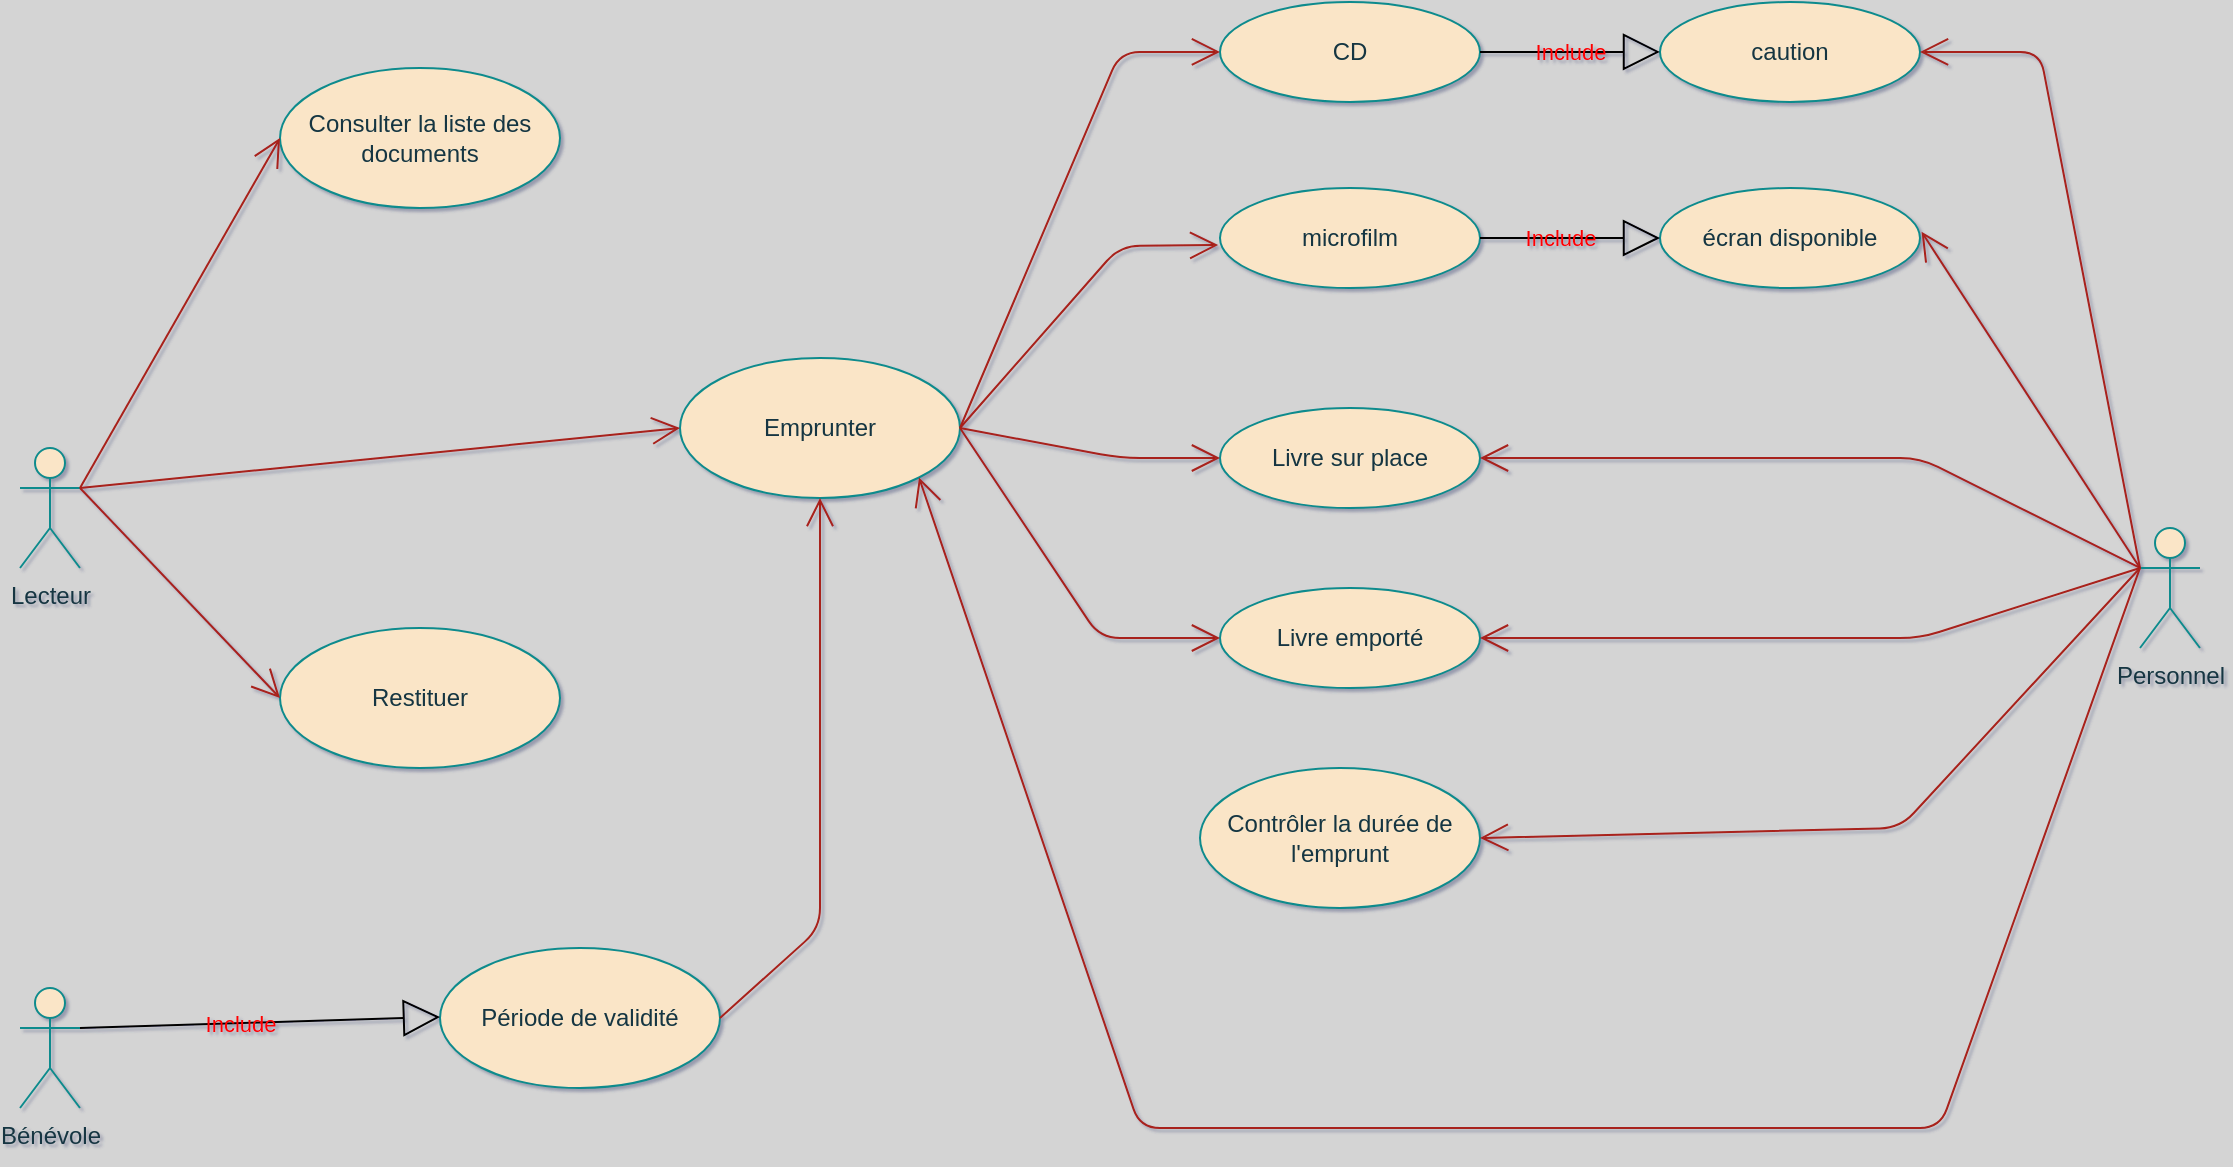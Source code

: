 <mxfile version="21.2.1" type="device" pages="7">
  <diagram name="Page-1 Cas d&#39;utilisation" id="nA95JgjUixVS5YG4Opld">
    <mxGraphModel dx="1364" dy="843" grid="1" gridSize="10" guides="1" tooltips="1" connect="1" arrows="1" fold="1" page="1" pageScale="1" pageWidth="1169" pageHeight="827" background="#D4D4D4" math="0" shadow="1">
      <root>
        <mxCell id="0" />
        <mxCell id="1" parent="0" />
        <mxCell id="pkp4lTsiRalDUdy31WEI-1" value="Lecteur&lt;br&gt;" style="shape=umlActor;verticalLabelPosition=bottom;verticalAlign=top;html=1;labelBackgroundColor=none;fillColor=#FAE5C7;strokeColor=#0F8B8D;fontColor=#143642;rounded=1;" parent="1" vertex="1">
          <mxGeometry x="40" y="300" width="30" height="60" as="geometry" />
        </mxCell>
        <mxCell id="pkp4lTsiRalDUdy31WEI-2" value="Personnel" style="shape=umlActor;verticalLabelPosition=bottom;verticalAlign=top;html=1;labelBackgroundColor=none;fillColor=#FAE5C7;strokeColor=#0F8B8D;fontColor=#143642;rounded=1;" parent="1" vertex="1">
          <mxGeometry x="1100" y="340" width="30" height="60" as="geometry" />
        </mxCell>
        <mxCell id="pkp4lTsiRalDUdy31WEI-3" value="Bénévole&lt;br&gt;" style="shape=umlActor;verticalLabelPosition=bottom;verticalAlign=top;html=1;labelBackgroundColor=none;fillColor=#FAE5C7;strokeColor=#0F8B8D;fontColor=#143642;rounded=1;" parent="1" vertex="1">
          <mxGeometry x="40" y="570" width="30" height="60" as="geometry" />
        </mxCell>
        <mxCell id="nuDju4vLAwnpACeYpjrr-1" value="Consulter la liste des documents" style="ellipse;whiteSpace=wrap;html=1;labelBackgroundColor=none;fillColor=#FAE5C7;strokeColor=#0F8B8D;fontColor=#143642;rounded=1;" parent="1" vertex="1">
          <mxGeometry x="170" y="110" width="140" height="70" as="geometry" />
        </mxCell>
        <mxCell id="nuDju4vLAwnpACeYpjrr-5" value="" style="endArrow=open;endFill=1;endSize=12;html=1;rounded=1;exitX=1;exitY=0.333;exitDx=0;exitDy=0;exitPerimeter=0;entryX=0;entryY=0.5;entryDx=0;entryDy=0;labelBackgroundColor=none;strokeColor=#A8201A;fontColor=default;" parent="1" source="pkp4lTsiRalDUdy31WEI-1" target="nuDju4vLAwnpACeYpjrr-1" edge="1">
          <mxGeometry width="160" relative="1" as="geometry">
            <mxPoint x="290" y="450" as="sourcePoint" />
            <mxPoint x="450" y="450" as="targetPoint" />
          </mxGeometry>
        </mxCell>
        <mxCell id="nuDju4vLAwnpACeYpjrr-6" value="Emprunter" style="ellipse;whiteSpace=wrap;html=1;labelBackgroundColor=none;fillColor=#FAE5C7;strokeColor=#0F8B8D;fontColor=#143642;rounded=1;" parent="1" vertex="1">
          <mxGeometry x="370" y="255" width="140" height="70" as="geometry" />
        </mxCell>
        <mxCell id="nEjTNjA_C8vIk057rq6N-1" value="" style="endArrow=open;endFill=1;endSize=12;html=1;rounded=1;labelBackgroundColor=none;strokeColor=#A8201A;fontColor=default;entryX=0;entryY=0.5;entryDx=0;entryDy=0;" parent="1" target="nuDju4vLAwnpACeYpjrr-6" edge="1">
          <mxGeometry width="160" relative="1" as="geometry">
            <mxPoint x="70" y="320" as="sourcePoint" />
            <mxPoint x="173.991" y="301.649" as="targetPoint" />
          </mxGeometry>
        </mxCell>
        <mxCell id="nEjTNjA_C8vIk057rq6N-2" value="Restituer" style="ellipse;whiteSpace=wrap;html=1;labelBackgroundColor=none;fillColor=#FAE5C7;strokeColor=#0F8B8D;fontColor=#143642;rounded=1;" parent="1" vertex="1">
          <mxGeometry x="170" y="390" width="140" height="70" as="geometry" />
        </mxCell>
        <mxCell id="nEjTNjA_C8vIk057rq6N-3" value="" style="endArrow=open;endFill=1;endSize=12;html=1;rounded=1;entryX=0;entryY=0.5;entryDx=0;entryDy=0;labelBackgroundColor=none;strokeColor=#A8201A;fontColor=default;" parent="1" target="nEjTNjA_C8vIk057rq6N-2" edge="1">
          <mxGeometry width="160" relative="1" as="geometry">
            <mxPoint x="70" y="320" as="sourcePoint" />
            <mxPoint x="250" y="105" as="targetPoint" />
          </mxGeometry>
        </mxCell>
        <mxCell id="nEjTNjA_C8vIk057rq6N-7" value="Livre sur place" style="ellipse;whiteSpace=wrap;html=1;labelBackgroundColor=none;fillColor=#FAE5C7;strokeColor=#0F8B8D;fontColor=#143642;rounded=1;" parent="1" vertex="1">
          <mxGeometry x="640" y="280" width="130" height="50" as="geometry" />
        </mxCell>
        <mxCell id="nEjTNjA_C8vIk057rq6N-8" value="Livre emporté" style="ellipse;whiteSpace=wrap;html=1;labelBackgroundColor=none;fillColor=#FAE5C7;strokeColor=#0F8B8D;fontColor=#143642;rounded=1;" parent="1" vertex="1">
          <mxGeometry x="640" y="370" width="130" height="50" as="geometry" />
        </mxCell>
        <mxCell id="nEjTNjA_C8vIk057rq6N-9" value="CD" style="ellipse;whiteSpace=wrap;html=1;labelBackgroundColor=none;fillColor=#FAE5C7;strokeColor=#0F8B8D;fontColor=#143642;rounded=1;" parent="1" vertex="1">
          <mxGeometry x="640" y="76.97" width="130" height="50" as="geometry" />
        </mxCell>
        <mxCell id="nEjTNjA_C8vIk057rq6N-12" value="microfilm" style="ellipse;whiteSpace=wrap;html=1;labelBackgroundColor=none;fillColor=#FAE5C7;strokeColor=#0F8B8D;fontColor=#143642;rounded=1;" parent="1" vertex="1">
          <mxGeometry x="640" y="170" width="130" height="50" as="geometry" />
        </mxCell>
        <mxCell id="nEjTNjA_C8vIk057rq6N-13" value="" style="endArrow=open;endFill=1;endSize=12;html=1;rounded=1;entryX=-0.007;entryY=0.57;entryDx=0;entryDy=0;labelBackgroundColor=none;strokeColor=#A8201A;fontColor=default;exitX=1;exitY=0.5;exitDx=0;exitDy=0;entryPerimeter=0;" parent="1" source="nuDju4vLAwnpACeYpjrr-6" target="nEjTNjA_C8vIk057rq6N-12" edge="1">
          <mxGeometry width="160" relative="1" as="geometry">
            <mxPoint x="80" y="330" as="sourcePoint" />
            <mxPoint x="250" y="285" as="targetPoint" />
            <Array as="points">
              <mxPoint x="590" y="199" />
            </Array>
          </mxGeometry>
        </mxCell>
        <mxCell id="nEjTNjA_C8vIk057rq6N-14" value="" style="endArrow=open;endFill=1;endSize=12;html=1;rounded=1;entryX=0;entryY=0.5;entryDx=0;entryDy=0;labelBackgroundColor=none;strokeColor=#A8201A;fontColor=default;exitX=1;exitY=0.5;exitDx=0;exitDy=0;" parent="1" source="nuDju4vLAwnpACeYpjrr-6" target="nEjTNjA_C8vIk057rq6N-9" edge="1">
          <mxGeometry width="160" relative="1" as="geometry">
            <mxPoint x="90" y="340" as="sourcePoint" />
            <mxPoint x="260" y="295" as="targetPoint" />
            <Array as="points">
              <mxPoint x="590" y="102" />
            </Array>
          </mxGeometry>
        </mxCell>
        <mxCell id="nEjTNjA_C8vIk057rq6N-15" value="" style="endArrow=open;endFill=1;endSize=12;html=1;rounded=1;entryX=0;entryY=0.5;entryDx=0;entryDy=0;labelBackgroundColor=none;strokeColor=#A8201A;fontColor=default;exitX=1;exitY=0.5;exitDx=0;exitDy=0;" parent="1" source="nuDju4vLAwnpACeYpjrr-6" target="nEjTNjA_C8vIk057rq6N-8" edge="1">
          <mxGeometry width="160" relative="1" as="geometry">
            <mxPoint x="100" y="350" as="sourcePoint" />
            <mxPoint x="270" y="305" as="targetPoint" />
            <Array as="points">
              <mxPoint x="580" y="395" />
            </Array>
          </mxGeometry>
        </mxCell>
        <mxCell id="nEjTNjA_C8vIk057rq6N-16" value="" style="endArrow=open;endFill=1;endSize=12;html=1;rounded=1;entryX=0;entryY=0.5;entryDx=0;entryDy=0;labelBackgroundColor=none;strokeColor=#A8201A;fontColor=default;exitX=1;exitY=0.5;exitDx=0;exitDy=0;" parent="1" source="nuDju4vLAwnpACeYpjrr-6" target="nEjTNjA_C8vIk057rq6N-7" edge="1">
          <mxGeometry width="160" relative="1" as="geometry">
            <mxPoint x="110" y="360" as="sourcePoint" />
            <mxPoint x="280" y="315" as="targetPoint" />
            <Array as="points">
              <mxPoint x="590" y="305" />
            </Array>
          </mxGeometry>
        </mxCell>
        <mxCell id="nEjTNjA_C8vIk057rq6N-17" value="caution" style="ellipse;whiteSpace=wrap;html=1;labelBackgroundColor=none;fillColor=#FAE5C7;strokeColor=#0F8B8D;fontColor=#143642;rounded=1;" parent="1" vertex="1">
          <mxGeometry x="860" y="76.97" width="130" height="50" as="geometry" />
        </mxCell>
        <mxCell id="w3CYI285APB1ZZFs00Sx-2" value="écran disponible" style="ellipse;whiteSpace=wrap;html=1;labelBackgroundColor=none;fillColor=#FAE5C7;strokeColor=#0F8B8D;fontColor=#143642;rounded=1;" parent="1" vertex="1">
          <mxGeometry x="860" y="170" width="130" height="50" as="geometry" />
        </mxCell>
        <mxCell id="w3CYI285APB1ZZFs00Sx-4" value="Include" style="endArrow=block;endSize=16;endFill=0;html=1;rounded=0;entryX=0;entryY=0.5;entryDx=0;entryDy=0;exitX=1;exitY=0.5;exitDx=0;exitDy=0;labelBackgroundColor=none;fontColor=#FF0000;" parent="1" source="nEjTNjA_C8vIk057rq6N-12" target="w3CYI285APB1ZZFs00Sx-2" edge="1">
          <mxGeometry x="-0.111" width="160" relative="1" as="geometry">
            <mxPoint x="770" y="171.97" as="sourcePoint" />
            <mxPoint x="860" y="171.97" as="targetPoint" />
            <Array as="points" />
            <mxPoint as="offset" />
          </mxGeometry>
        </mxCell>
        <mxCell id="w3CYI285APB1ZZFs00Sx-7" value="Include" style="endArrow=block;endSize=16;endFill=0;html=1;rounded=0;exitX=1;exitY=0.5;exitDx=0;exitDy=0;entryX=0;entryY=0.5;entryDx=0;entryDy=0;labelBorderColor=none;labelBackgroundColor=none;fontColor=#FF0000;" parent="1" source="nEjTNjA_C8vIk057rq6N-9" target="nEjTNjA_C8vIk057rq6N-17" edge="1">
          <mxGeometry width="160" relative="1" as="geometry">
            <mxPoint x="770" y="101.63" as="sourcePoint" />
            <mxPoint x="860" y="101.97" as="targetPoint" />
            <mxPoint as="offset" />
          </mxGeometry>
        </mxCell>
        <mxCell id="w3CYI285APB1ZZFs00Sx-8" value="" style="endArrow=open;endFill=1;endSize=12;html=1;rounded=1;labelBackgroundColor=none;strokeColor=#A8201A;fontColor=default;exitX=0;exitY=0.333;exitDx=0;exitDy=0;exitPerimeter=0;entryX=1;entryY=0.5;entryDx=0;entryDy=0;" parent="1" source="pkp4lTsiRalDUdy31WEI-2" target="nEjTNjA_C8vIk057rq6N-17" edge="1">
          <mxGeometry width="160" relative="1" as="geometry">
            <mxPoint x="970" y="292.5" as="sourcePoint" />
            <mxPoint x="900" y="200" as="targetPoint" />
            <Array as="points">
              <mxPoint x="1050" y="102" />
            </Array>
          </mxGeometry>
        </mxCell>
        <mxCell id="w3CYI285APB1ZZFs00Sx-9" value="" style="endArrow=open;endFill=1;endSize=12;html=1;rounded=1;labelBackgroundColor=none;strokeColor=#A8201A;fontColor=default;entryX=1.006;entryY=0.438;entryDx=0;entryDy=0;entryPerimeter=0;exitX=0;exitY=0.333;exitDx=0;exitDy=0;exitPerimeter=0;" parent="1" source="pkp4lTsiRalDUdy31WEI-2" target="w3CYI285APB1ZZFs00Sx-2" edge="1">
          <mxGeometry width="160" relative="1" as="geometry">
            <mxPoint x="1090" y="290" as="sourcePoint" />
            <mxPoint x="920" y="315" as="targetPoint" />
          </mxGeometry>
        </mxCell>
        <mxCell id="w3CYI285APB1ZZFs00Sx-13" value="" style="endArrow=open;endFill=1;endSize=12;html=1;rounded=1;labelBackgroundColor=none;strokeColor=#A8201A;fontColor=default;entryX=1;entryY=0.5;entryDx=0;entryDy=0;exitX=0;exitY=0.333;exitDx=0;exitDy=0;exitPerimeter=0;" parent="1" source="pkp4lTsiRalDUdy31WEI-2" target="nEjTNjA_C8vIk057rq6N-7" edge="1">
          <mxGeometry width="160" relative="1" as="geometry">
            <mxPoint x="1069" y="334" as="sourcePoint" />
            <mxPoint x="980" y="246" as="targetPoint" />
            <Array as="points">
              <mxPoint x="990" y="305" />
            </Array>
          </mxGeometry>
        </mxCell>
        <mxCell id="w3CYI285APB1ZZFs00Sx-14" value="" style="endArrow=open;endFill=1;endSize=12;html=1;rounded=1;labelBackgroundColor=none;strokeColor=#A8201A;fontColor=default;entryX=1;entryY=0.5;entryDx=0;entryDy=0;exitX=0;exitY=0.333;exitDx=0;exitDy=0;exitPerimeter=0;" parent="1" source="pkp4lTsiRalDUdy31WEI-2" target="nEjTNjA_C8vIk057rq6N-8" edge="1">
          <mxGeometry width="160" relative="1" as="geometry">
            <mxPoint x="1100" y="300" as="sourcePoint" />
            <mxPoint x="1011" y="212" as="targetPoint" />
            <Array as="points">
              <mxPoint x="990" y="395" />
            </Array>
          </mxGeometry>
        </mxCell>
        <mxCell id="w3CYI285APB1ZZFs00Sx-19" value="Période de validité" style="ellipse;whiteSpace=wrap;html=1;labelBackgroundColor=none;fillColor=#FAE5C7;strokeColor=#0F8B8D;fontColor=#143642;rounded=1;" parent="1" vertex="1">
          <mxGeometry x="250" y="550" width="140" height="70" as="geometry" />
        </mxCell>
        <mxCell id="w3CYI285APB1ZZFs00Sx-21" value="Contrôler la durée de l&#39;emprunt" style="ellipse;whiteSpace=wrap;html=1;labelBackgroundColor=none;fillColor=#FAE5C7;strokeColor=#0F8B8D;fontColor=#143642;rounded=1;" parent="1" vertex="1">
          <mxGeometry x="630" y="460" width="140" height="70" as="geometry" />
        </mxCell>
        <mxCell id="w3CYI285APB1ZZFs00Sx-22" value="" style="endArrow=open;endFill=1;endSize=12;html=1;rounded=1;labelBackgroundColor=none;strokeColor=#A8201A;fontColor=default;entryX=1;entryY=0.5;entryDx=0;entryDy=0;exitX=0;exitY=0.333;exitDx=0;exitDy=0;exitPerimeter=0;" parent="1" source="pkp4lTsiRalDUdy31WEI-2" target="w3CYI285APB1ZZFs00Sx-21" edge="1">
          <mxGeometry width="160" relative="1" as="geometry">
            <mxPoint x="1100" y="350" as="sourcePoint" />
            <mxPoint x="780" y="405" as="targetPoint" />
            <Array as="points">
              <mxPoint x="980" y="490" />
            </Array>
          </mxGeometry>
        </mxCell>
        <mxCell id="w3CYI285APB1ZZFs00Sx-24" value="" style="endArrow=open;endFill=1;endSize=12;html=1;rounded=1;labelBackgroundColor=none;strokeColor=#A8201A;fontColor=default;entryX=0.5;entryY=1;entryDx=0;entryDy=0;exitX=1;exitY=0.5;exitDx=0;exitDy=0;" parent="1" source="w3CYI285APB1ZZFs00Sx-19" target="nuDju4vLAwnpACeYpjrr-6" edge="1">
          <mxGeometry width="160" relative="1" as="geometry">
            <mxPoint x="930" y="575" as="sourcePoint" />
            <mxPoint x="610" y="630" as="targetPoint" />
            <Array as="points">
              <mxPoint x="440" y="540" />
            </Array>
          </mxGeometry>
        </mxCell>
        <mxCell id="w3CYI285APB1ZZFs00Sx-26" value="Include" style="endArrow=block;endSize=16;endFill=0;html=1;rounded=0;entryX=0;entryY=0.5;entryDx=0;entryDy=0;exitX=1;exitY=0.333;exitDx=0;exitDy=0;labelBackgroundColor=none;fontColor=#FF0000;exitPerimeter=0;" parent="1" source="pkp4lTsiRalDUdy31WEI-3" edge="1">
          <mxGeometry x="-0.111" width="160" relative="1" as="geometry">
            <mxPoint x="160" y="584.47" as="sourcePoint" />
            <mxPoint x="250" y="584.47" as="targetPoint" />
            <Array as="points" />
            <mxPoint as="offset" />
          </mxGeometry>
        </mxCell>
        <mxCell id="w3CYI285APB1ZZFs00Sx-28" value="" style="endArrow=open;endFill=1;endSize=12;html=1;rounded=1;labelBackgroundColor=none;strokeColor=#A8201A;fontColor=default;entryX=1;entryY=1;entryDx=0;entryDy=0;exitX=0;exitY=0.333;exitDx=0;exitDy=0;exitPerimeter=0;" parent="1" source="pkp4lTsiRalDUdy31WEI-2" target="nuDju4vLAwnpACeYpjrr-6" edge="1">
          <mxGeometry width="160" relative="1" as="geometry">
            <mxPoint x="1090" y="340" as="sourcePoint" />
            <mxPoint x="780" y="505" as="targetPoint" />
            <Array as="points">
              <mxPoint x="1000" y="640" />
              <mxPoint x="600" y="640" />
            </Array>
          </mxGeometry>
        </mxCell>
      </root>
    </mxGraphModel>
  </diagram>
  <diagram id="5XC2489K2yk7yLifoyK_" name="Page-2 Diagramme de séquence">
    <mxGraphModel dx="1364" dy="843" grid="1" gridSize="10" guides="1" tooltips="1" connect="1" arrows="1" fold="1" page="1" pageScale="1" pageWidth="827" pageHeight="1169" math="0" shadow="0">
      <root>
        <mxCell id="0" />
        <mxCell id="1" parent="0" />
        <mxCell id="NUU4QSH0I9_iRSuJhiXr-1" value=":Emprunteur" style="shape=umlLifeline;perimeter=lifelinePerimeter;whiteSpace=wrap;html=1;container=1;dropTarget=0;collapsible=0;recursiveResize=0;outlineConnect=0;portConstraint=eastwest;newEdgeStyle={&quot;edgeStyle&quot;:&quot;elbowEdgeStyle&quot;,&quot;elbow&quot;:&quot;vertical&quot;,&quot;curved&quot;:0,&quot;rounded&quot;:0};participant=umlActor;fontStyle=1;rounded=1;labelBackgroundColor=none;fillColor=#FAE5C7;strokeColor=#0F8B8D;fontColor=#143642;size=40;" parent="1" vertex="1">
          <mxGeometry x="40" y="30" width="20" height="1080" as="geometry" />
        </mxCell>
        <mxCell id="NUU4QSH0I9_iRSuJhiXr-2" value="&lt;b&gt;:Personnel&lt;/b&gt;" style="shape=umlLifeline;perimeter=lifelinePerimeter;whiteSpace=wrap;html=1;container=1;dropTarget=0;collapsible=0;recursiveResize=0;outlineConnect=0;portConstraint=eastwest;newEdgeStyle={&quot;edgeStyle&quot;:&quot;elbowEdgeStyle&quot;,&quot;elbow&quot;:&quot;vertical&quot;,&quot;curved&quot;:0,&quot;rounded&quot;:0};participant=umlActor;size=40;align=center;rounded=1;labelBackgroundColor=none;fillColor=#FAE5C7;strokeColor=#0F8B8D;fontColor=#143642;" parent="1" vertex="1">
          <mxGeometry x="670" width="22.5" height="1100" as="geometry" />
        </mxCell>
        <mxCell id="BATqrJNo7Px1Jy9EBqoW-1" value="" style="html=1;points=[];perimeter=orthogonalPerimeter;outlineConnect=0;targetShapes=umlLifeline;portConstraint=eastwest;newEdgeStyle={&quot;edgeStyle&quot;:&quot;elbowEdgeStyle&quot;,&quot;elbow&quot;:&quot;vertical&quot;,&quot;curved&quot;:0,&quot;rounded&quot;:0};strokeColor=#0F8B8D;fontColor=#143642;fillColor=#FAE5C7;" parent="NUU4QSH0I9_iRSuJhiXr-2" vertex="1">
          <mxGeometry x="12.5" y="230" width="10" height="40" as="geometry" />
        </mxCell>
        <mxCell id="BATqrJNo7Px1Jy9EBqoW-2" value="contrôle&lt;br&gt;du&lt;br&gt;badge" style="html=1;align=left;spacingLeft=2;endArrow=block;rounded=0;edgeStyle=orthogonalEdgeStyle;curved=0;rounded=0;strokeColor=#A8201A;fontColor=#143642;fillColor=#FAE5C7;" parent="NUU4QSH0I9_iRSuJhiXr-2" target="BATqrJNo7Px1Jy9EBqoW-1" edge="1">
          <mxGeometry x="0.034" y="2" relative="1" as="geometry">
            <mxPoint x="20" y="240" as="sourcePoint" />
            <Array as="points">
              <mxPoint x="48" y="240" />
              <mxPoint x="48" y="260" />
            </Array>
            <mxPoint x="30" y="260" as="targetPoint" />
            <mxPoint as="offset" />
          </mxGeometry>
        </mxCell>
        <mxCell id="a3C-ZBy9AoYsUhcglleB-1" value="Demande d&#39;emprunt" style="html=1;verticalAlign=bottom;endArrow=block;edgeStyle=elbowEdgeStyle;elbow=vertical;curved=0;rounded=1;labelBackgroundColor=none;strokeColor=#A8201A;fontColor=default;" parent="1" source="NUU4QSH0I9_iRSuJhiXr-1" target="NUU4QSH0I9_iRSuJhiXr-2" edge="1">
          <mxGeometry x="-0.626" width="80" relative="1" as="geometry">
            <mxPoint x="400" y="120" as="sourcePoint" />
            <mxPoint x="480" y="120" as="targetPoint" />
            <Array as="points">
              <mxPoint x="340" y="180" />
              <mxPoint x="320" y="350" />
              <mxPoint x="460" y="120" />
            </Array>
            <mxPoint as="offset" />
          </mxGeometry>
        </mxCell>
        <mxCell id="6SOgG3ajkJOv665IIXTC-1" value=":Système" style="shape=umlLifeline;perimeter=lifelinePerimeter;whiteSpace=wrap;html=1;container=1;dropTarget=0;collapsible=0;recursiveResize=0;outlineConnect=0;portConstraint=eastwest;newEdgeStyle={&quot;edgeStyle&quot;:&quot;elbowEdgeStyle&quot;,&quot;elbow&quot;:&quot;vertical&quot;,&quot;curved&quot;:0,&quot;rounded&quot;:0};fontStyle=1;rounded=1;labelBackgroundColor=none;fillColor=#FAE5C7;strokeColor=#0F8B8D;fontColor=#143642;" parent="1" vertex="1">
          <mxGeometry x="304" width="110" height="1080" as="geometry" />
        </mxCell>
        <mxCell id="6SOgG3ajkJOv665IIXTC-12" value="Contrôle du badge et emprunts" style="html=1;verticalAlign=bottom;endArrow=block;edgeStyle=elbowEdgeStyle;elbow=vertical;curved=0;rounded=1;labelBackgroundColor=none;strokeColor=#A8201A;fontColor=default;" parent="1" source="NUU4QSH0I9_iRSuJhiXr-2" target="6SOgG3ajkJOv665IIXTC-1" edge="1">
          <mxGeometry x="-0.068" width="80" relative="1" as="geometry">
            <mxPoint x="420" y="300" as="sourcePoint" />
            <mxPoint x="500" y="300" as="targetPoint" />
            <Array as="points">
              <mxPoint x="530" y="240" />
              <mxPoint x="560" y="210" />
            </Array>
            <mxPoint as="offset" />
          </mxGeometry>
        </mxCell>
        <mxCell id="6SOgG3ajkJOv665IIXTC-13" value="Validation" style="html=1;verticalAlign=bottom;endArrow=open;dashed=1;endSize=8;edgeStyle=elbowEdgeStyle;elbow=vertical;curved=0;rounded=1;labelBackgroundColor=none;strokeColor=#A8201A;fontColor=default;" parent="1" source="6SOgG3ajkJOv665IIXTC-1" target="NUU4QSH0I9_iRSuJhiXr-2" edge="1">
          <mxGeometry x="-0.103" relative="1" as="geometry">
            <mxPoint x="500" y="300" as="sourcePoint" />
            <mxPoint x="420" y="300" as="targetPoint" />
            <Array as="points">
              <mxPoint x="540" y="260" />
              <mxPoint x="510" y="270" />
              <mxPoint x="430" y="310" />
            </Array>
            <mxPoint as="offset" />
          </mxGeometry>
        </mxCell>
        <mxCell id="AarA3EL_wvgYW7Dpgf4f-9" value="&lt;b&gt;:Bénévole&lt;/b&gt;" style="shape=umlLifeline;perimeter=lifelinePerimeter;whiteSpace=wrap;html=1;container=1;dropTarget=0;collapsible=0;recursiveResize=0;outlineConnect=0;portConstraint=eastwest;newEdgeStyle={&quot;edgeStyle&quot;:&quot;elbowEdgeStyle&quot;,&quot;elbow&quot;:&quot;vertical&quot;,&quot;curved&quot;:0,&quot;rounded&quot;:0};participant=umlActor;size=40;align=center;rounded=1;labelBackgroundColor=none;fillColor=#FAE5C7;strokeColor=#0F8B8D;fontColor=#143642;" parent="1" vertex="1">
          <mxGeometry x="780" y="20" width="20" height="1080" as="geometry" />
        </mxCell>
        <mxCell id="AarA3EL_wvgYW7Dpgf4f-14" value="Sénario Happy day" style="text;html=1;align=center;verticalAlign=middle;resizable=0;points=[];autosize=1;strokeColor=none;fillColor=none;fontStyle=1;fontSize=15;fontColor=#143642;rotation=15;rounded=1;labelBackgroundColor=none;" parent="1" vertex="1">
          <mxGeometry x="650" y="110" width="160" height="30" as="geometry" />
        </mxCell>
        <mxCell id="AarA3EL_wvgYW7Dpgf4f-15" value="Flot alternatif&lt;br&gt;&lt;font style=&quot;font-size: 12px; font-weight: normal;&quot;&gt;client non abonné&lt;/font&gt;" style="text;html=1;align=center;verticalAlign=middle;resizable=0;points=[];autosize=1;strokeColor=none;fillColor=none;fontStyle=1;fontSize=15;fontColor=#143642;rotation=15;labelBackgroundColor=none;rounded=1;" parent="1" vertex="1">
          <mxGeometry x="645" y="910" width="120" height="50" as="geometry" />
        </mxCell>
        <mxCell id="AarA3EL_wvgYW7Dpgf4f-17" value="Durée d&#39;emprunt &amp;gt; 4&lt;br&gt;semaines = relance&lt;br&gt;" style="shape=umlBoundary;whiteSpace=wrap;html=1;rotation=0;rounded=1;labelBackgroundColor=none;fillColor=#FAE5C7;strokeColor=#0F8B8D;fontColor=#143642;" parent="1" vertex="1">
          <mxGeometry x="645" y="750" width="110" height="80" as="geometry" />
        </mxCell>
        <mxCell id="401OA0nCqHqJEpeBSxla-9" value="Quoi emprunter ?" style="html=1;verticalAlign=bottom;endArrow=block;edgeStyle=elbowEdgeStyle;elbow=vertical;curved=0;rounded=0;strokeColor=#A8201A;fontColor=#143642;fillColor=#FAE5C7;" parent="1" source="NUU4QSH0I9_iRSuJhiXr-2" target="NUU4QSH0I9_iRSuJhiXr-1" edge="1">
          <mxGeometry x="-0.158" width="80" relative="1" as="geometry">
            <mxPoint x="550" y="310" as="sourcePoint" />
            <mxPoint x="470" y="310.39" as="targetPoint" />
            <Array as="points">
              <mxPoint x="550" y="320" />
              <mxPoint x="570" y="340" />
            </Array>
            <mxPoint as="offset" />
          </mxGeometry>
        </mxCell>
        <mxCell id="401OA0nCqHqJEpeBSxla-11" value="Réponse" style="html=1;verticalAlign=bottom;endArrow=open;dashed=1;endSize=8;edgeStyle=elbowEdgeStyle;elbow=vertical;curved=0;rounded=0;strokeColor=#A8201A;fontColor=#143642;fillColor=#FAE5C7;" parent="1" source="NUU4QSH0I9_iRSuJhiXr-1" target="NUU4QSH0I9_iRSuJhiXr-2" edge="1">
          <mxGeometry x="0.158" relative="1" as="geometry">
            <mxPoint x="390" y="370" as="sourcePoint" />
            <mxPoint x="470" y="370" as="targetPoint" />
            <Array as="points">
              <mxPoint x="550" y="340" />
              <mxPoint x="540" y="360" />
            </Array>
            <mxPoint as="offset" />
          </mxGeometry>
        </mxCell>
        <mxCell id="401OA0nCqHqJEpeBSxla-13" value="Si CD, demande caution" style="html=1;verticalAlign=bottom;endArrow=block;edgeStyle=elbowEdgeStyle;elbow=vertical;curved=0;rounded=0;strokeColor=#A8201A;fontColor=#143642;fillColor=#FAE5C7;" parent="1" source="NUU4QSH0I9_iRSuJhiXr-2" target="NUU4QSH0I9_iRSuJhiXr-1" edge="1">
          <mxGeometry x="-0.158" width="80" relative="1" as="geometry">
            <mxPoint x="640" y="400" as="sourcePoint" />
            <mxPoint x="80" y="400" as="targetPoint" />
            <Array as="points">
              <mxPoint x="570" y="400" />
            </Array>
            <mxPoint as="offset" />
          </mxGeometry>
        </mxCell>
        <mxCell id="401OA0nCqHqJEpeBSxla-14" value="paiement caution" style="html=1;verticalAlign=bottom;endArrow=open;dashed=1;endSize=8;edgeStyle=elbowEdgeStyle;elbow=vertical;curved=0;rounded=0;strokeColor=#A8201A;fontColor=#143642;fillColor=#FAE5C7;" parent="1" source="NUU4QSH0I9_iRSuJhiXr-1" target="NUU4QSH0I9_iRSuJhiXr-2" edge="1">
          <mxGeometry x="0.158" relative="1" as="geometry">
            <mxPoint x="140" y="420" as="sourcePoint" />
            <mxPoint x="640" y="440" as="targetPoint" />
            <Array as="points">
              <mxPoint x="170" y="420" />
              <mxPoint x="540" y="440" />
            </Array>
            <mxPoint as="offset" />
          </mxGeometry>
        </mxCell>
        <mxCell id="401OA0nCqHqJEpeBSxla-15" value="Si microfilm, écran libre ?" style="html=1;verticalAlign=bottom;endArrow=block;edgeStyle=elbowEdgeStyle;elbow=vertical;curved=0;rounded=0;strokeColor=#A8201A;fontColor=#143642;fillColor=#FAE5C7;" parent="1" source="NUU4QSH0I9_iRSuJhiXr-2" target="6SOgG3ajkJOv665IIXTC-1" edge="1">
          <mxGeometry x="0.092" width="80" relative="1" as="geometry">
            <mxPoint x="640" y="480" as="sourcePoint" />
            <mxPoint x="360" y="470" as="targetPoint" />
            <Array as="points">
              <mxPoint x="430" y="520" />
              <mxPoint x="440" y="460" />
              <mxPoint x="410" y="450" />
              <mxPoint x="380" y="470" />
              <mxPoint x="570" y="480" />
            </Array>
            <mxPoint as="offset" />
          </mxGeometry>
        </mxCell>
        <mxCell id="401OA0nCqHqJEpeBSxla-16" value="Validation" style="html=1;verticalAlign=bottom;endArrow=open;dashed=1;endSize=8;edgeStyle=elbowEdgeStyle;elbow=vertical;curved=0;rounded=1;labelBackgroundColor=none;strokeColor=#A8201A;fontColor=default;" parent="1" source="6SOgG3ajkJOv665IIXTC-1" target="NUU4QSH0I9_iRSuJhiXr-2" edge="1">
          <mxGeometry x="-0.103" relative="1" as="geometry">
            <mxPoint x="360" y="510" as="sourcePoint" />
            <mxPoint x="640" y="510" as="targetPoint" />
            <Array as="points">
              <mxPoint x="400" y="540" />
              <mxPoint x="440" y="480" />
              <mxPoint x="545" y="510" />
              <mxPoint x="515" y="520" />
              <mxPoint x="435" y="560" />
            </Array>
            <mxPoint as="offset" />
          </mxGeometry>
        </mxCell>
        <mxCell id="401OA0nCqHqJEpeBSxla-17" value="Fourniture du microfilm" style="html=1;verticalAlign=bottom;endArrow=block;edgeStyle=elbowEdgeStyle;elbow=vertical;curved=0;rounded=0;strokeColor=#A8201A;fontColor=#143642;fillColor=#FAE5C7;" parent="1" source="NUU4QSH0I9_iRSuJhiXr-2" target="NUU4QSH0I9_iRSuJhiXr-1" edge="1">
          <mxGeometry x="-0.423" width="80" relative="1" as="geometry">
            <mxPoint x="610" y="520" as="sourcePoint" />
            <mxPoint x="60" y="520" as="targetPoint" />
            <Array as="points">
              <mxPoint x="380" y="560" />
              <mxPoint x="570" y="520" />
            </Array>
            <mxPoint as="offset" />
          </mxGeometry>
        </mxCell>
        <mxCell id="401OA0nCqHqJEpeBSxla-18" value="Fourniture du CD" style="html=1;verticalAlign=bottom;endArrow=block;edgeStyle=elbowEdgeStyle;elbow=vertical;curved=0;rounded=0;strokeColor=#A8201A;fontColor=#143642;fillColor=#FAE5C7;" parent="1" source="NUU4QSH0I9_iRSuJhiXr-2" target="NUU4QSH0I9_iRSuJhiXr-1" edge="1">
          <mxGeometry x="-0.158" width="80" relative="1" as="geometry">
            <mxPoint x="630" y="440" as="sourcePoint" />
            <mxPoint x="60" y="440" as="targetPoint" />
            <Array as="points">
              <mxPoint x="570" y="440" />
            </Array>
            <mxPoint as="offset" />
          </mxGeometry>
        </mxCell>
        <mxCell id="401OA0nCqHqJEpeBSxla-19" value="Edition fiche de prêt" style="html=1;verticalAlign=bottom;endArrow=block;edgeStyle=elbowEdgeStyle;elbow=vertical;curved=0;rounded=0;strokeColor=#A8201A;fontColor=#143642;fillColor=#FAE5C7;" parent="1" source="NUU4QSH0I9_iRSuJhiXr-2" target="6SOgG3ajkJOv665IIXTC-1" edge="1">
          <mxGeometry x="0.092" width="80" relative="1" as="geometry">
            <mxPoint x="640" y="580" as="sourcePoint" />
            <mxPoint x="345" y="580" as="targetPoint" />
            <Array as="points">
              <mxPoint x="440" y="580" />
              <mxPoint x="450" y="520" />
              <mxPoint x="420" y="510" />
              <mxPoint x="390" y="530" />
              <mxPoint x="580" y="540" />
            </Array>
            <mxPoint as="offset" />
          </mxGeometry>
        </mxCell>
        <mxCell id="401OA0nCqHqJEpeBSxla-20" value="Lettre de relance si Article(s) non restitué(s)" style="html=1;verticalAlign=bottom;endArrow=block;edgeStyle=elbowEdgeStyle;elbow=vertical;curved=0;rounded=0;strokeColor=#A8201A;fontColor=#143642;fillColor=#FAE5C7;" parent="1" source="NUU4QSH0I9_iRSuJhiXr-2" target="NUU4QSH0I9_iRSuJhiXr-1" edge="1">
          <mxGeometry x="-0.423" width="80" relative="1" as="geometry">
            <mxPoint x="655" y="800" as="sourcePoint" />
            <mxPoint x="70" y="800" as="targetPoint" />
            <Array as="points">
              <mxPoint x="380" y="800" />
              <mxPoint x="570" y="760" />
            </Array>
            <mxPoint as="offset" />
          </mxGeometry>
        </mxCell>
        <mxCell id="401OA0nCqHqJEpeBSxla-21" value="Edition fiche de prêt" style="html=1;verticalAlign=bottom;endArrow=block;edgeStyle=elbowEdgeStyle;elbow=vertical;curved=0;rounded=0;strokeColor=#A8201A;fontColor=#143642;fillColor=#FAE5C7;" parent="1" source="NUU4QSH0I9_iRSuJhiXr-2" target="6SOgG3ajkJOv665IIXTC-1" edge="1">
          <mxGeometry x="0.571" width="80" relative="1" as="geometry">
            <mxPoint x="630" y="460" as="sourcePoint" />
            <mxPoint x="340" y="460" as="targetPoint" />
            <Array as="points">
              <mxPoint x="445" y="460" />
              <mxPoint x="455" y="400" />
              <mxPoint x="425" y="390" />
              <mxPoint x="395" y="410" />
              <mxPoint x="585" y="420" />
            </Array>
            <mxPoint as="offset" />
          </mxGeometry>
        </mxCell>
        <mxCell id="401OA0nCqHqJEpeBSxla-22" value="Edition fiche de prêt" style="html=1;verticalAlign=bottom;endArrow=block;edgeStyle=elbowEdgeStyle;elbow=vertical;curved=0;rounded=0;strokeColor=#A8201A;fontColor=#143642;fillColor=#FAE5C7;" parent="1" source="NUU4QSH0I9_iRSuJhiXr-2" target="6SOgG3ajkJOv665IIXTC-1" edge="1">
          <mxGeometry x="0.571" width="80" relative="1" as="geometry">
            <mxPoint x="620" y="680" as="sourcePoint" />
            <mxPoint x="340" y="680" as="targetPoint" />
            <Array as="points">
              <mxPoint x="470" y="680" />
              <mxPoint x="420" y="660" />
              <mxPoint x="450" y="680" />
              <mxPoint x="460" y="620" />
              <mxPoint x="430" y="610" />
              <mxPoint x="400" y="630" />
              <mxPoint x="590" y="640" />
            </Array>
            <mxPoint as="offset" />
          </mxGeometry>
        </mxCell>
        <mxCell id="401OA0nCqHqJEpeBSxla-23" value="Si livre à emporter" style="html=1;verticalAlign=bottom;endArrow=block;edgeStyle=elbowEdgeStyle;elbow=vertical;curved=0;rounded=0;strokeColor=#A8201A;fontColor=#143642;fillColor=#FAE5C7;" parent="1" source="NUU4QSH0I9_iRSuJhiXr-2" target="NUU4QSH0I9_iRSuJhiXr-1" edge="1">
          <mxGeometry x="-0.158" width="80" relative="1" as="geometry">
            <mxPoint x="630" y="650" as="sourcePoint" />
            <mxPoint x="80" y="650" as="targetPoint" />
            <Array as="points">
              <mxPoint x="500" y="640" />
              <mxPoint x="580" y="650" />
            </Array>
            <mxPoint as="offset" />
          </mxGeometry>
        </mxCell>
        <mxCell id="401OA0nCqHqJEpeBSxla-24" value="Fourniture du CD" style="html=1;verticalAlign=bottom;endArrow=block;edgeStyle=elbowEdgeStyle;elbow=vertical;curved=0;rounded=0;strokeColor=#A8201A;fontColor=#143642;fillColor=#FAE5C7;" parent="1" source="NUU4QSH0I9_iRSuJhiXr-2" target="NUU4QSH0I9_iRSuJhiXr-1" edge="1">
          <mxGeometry x="-0.158" width="80" relative="1" as="geometry">
            <mxPoint x="640" y="660" as="sourcePoint" />
            <mxPoint x="70" y="660" as="targetPoint" />
            <Array as="points">
              <mxPoint x="570" y="660" />
            </Array>
            <mxPoint as="offset" />
          </mxGeometry>
        </mxCell>
        <mxCell id="CsUxpWAyJ81e23GhJjh0-1" value="Demande d&#39;emprunt" style="html=1;verticalAlign=bottom;endArrow=block;edgeStyle=elbowEdgeStyle;elbow=vertical;curved=0;rounded=1;labelBackgroundColor=none;strokeColor=#A8201A;fontColor=default;" parent="1" source="NUU4QSH0I9_iRSuJhiXr-1" target="NUU4QSH0I9_iRSuJhiXr-2" edge="1">
          <mxGeometry x="0.425" width="80" relative="1" as="geometry">
            <mxPoint x="80" y="960" as="sourcePoint" />
            <mxPoint x="640" y="960" as="targetPoint" />
            <Array as="points">
              <mxPoint x="340" y="960" />
              <mxPoint x="320" y="1130" />
              <mxPoint x="460" y="900" />
            </Array>
            <mxPoint as="offset" />
          </mxGeometry>
        </mxCell>
        <mxCell id="CsUxpWAyJ81e23GhJjh0-2" value="Contrôle du badge et emprunts" style="html=1;verticalAlign=bottom;endArrow=block;edgeStyle=elbowEdgeStyle;elbow=vertical;curved=0;rounded=1;labelBackgroundColor=none;strokeColor=#A8201A;fontColor=default;" parent="1" source="NUU4QSH0I9_iRSuJhiXr-2" target="6SOgG3ajkJOv665IIXTC-1" edge="1">
          <mxGeometry x="0.112" width="80" relative="1" as="geometry">
            <mxPoint x="650" y="820" as="sourcePoint" />
            <mxPoint x="335" y="820" as="targetPoint" />
            <Array as="points">
              <mxPoint x="580" y="980" />
              <mxPoint x="530" y="820" />
              <mxPoint x="560" y="790" />
            </Array>
            <mxPoint as="offset" />
          </mxGeometry>
        </mxCell>
        <mxCell id="CsUxpWAyJ81e23GhJjh0-3" value="Pas de badge ?" style="html=1;verticalAlign=bottom;endArrow=open;dashed=1;endSize=8;edgeStyle=elbowEdgeStyle;elbow=vertical;curved=0;rounded=1;labelBackgroundColor=none;strokeColor=#A8201A;fontColor=default;" parent="1" source="6SOgG3ajkJOv665IIXTC-1" target="NUU4QSH0I9_iRSuJhiXr-2" edge="1">
          <mxGeometry x="-0.103" relative="1" as="geometry">
            <mxPoint x="360" y="1000" as="sourcePoint" />
            <mxPoint x="640" y="1000" as="targetPoint" />
            <Array as="points">
              <mxPoint x="530" y="1000" />
              <mxPoint x="500" y="1010" />
              <mxPoint x="420" y="1050" />
            </Array>
            <mxPoint as="offset" />
          </mxGeometry>
        </mxCell>
        <mxCell id="CsUxpWAyJ81e23GhJjh0-5" value="Inscription du nouveau client" style="html=1;verticalAlign=bottom;endArrow=block;edgeStyle=elbowEdgeStyle;elbow=vertical;curved=0;rounded=1;labelBackgroundColor=none;strokeColor=#A8201A;fontColor=default;" parent="1" source="NUU4QSH0I9_iRSuJhiXr-2" target="6SOgG3ajkJOv665IIXTC-1" edge="1">
          <mxGeometry x="0.425" width="80" relative="1" as="geometry">
            <mxPoint x="470" y="1020" as="sourcePoint" />
            <mxPoint x="410" y="1020" as="targetPoint" />
            <Array as="points">
              <mxPoint x="570" y="1020" />
              <mxPoint x="460" y="980" />
              <mxPoint x="320" y="1210" />
              <mxPoint x="310" y="1040" />
              <mxPoint x="140" y="1020" />
            </Array>
            <mxPoint as="offset" />
          </mxGeometry>
        </mxCell>
        <mxCell id="CsUxpWAyJ81e23GhJjh0-6" value="Cotisation" style="html=1;verticalAlign=bottom;endArrow=block;edgeStyle=elbowEdgeStyle;elbow=vertical;curved=0;rounded=1;labelBackgroundColor=none;strokeColor=#A8201A;fontColor=default;" parent="1" source="NUU4QSH0I9_iRSuJhiXr-1" target="NUU4QSH0I9_iRSuJhiXr-2" edge="1">
          <mxGeometry x="0.425" width="80" relative="1" as="geometry">
            <mxPoint x="70" y="1040" as="sourcePoint" />
            <mxPoint x="680" y="1040" as="targetPoint" />
            <Array as="points">
              <mxPoint x="640" y="1040" />
              <mxPoint x="330" y="1210" />
              <mxPoint x="470" y="980" />
            </Array>
            <mxPoint as="offset" />
          </mxGeometry>
        </mxCell>
        <mxCell id="BATqrJNo7Px1Jy9EBqoW-3" value="" style="shape=umlDestroy;html=1;strokeColor=#0F8B8D;fontColor=#143642;fillColor=#FAE5C7;" parent="1" vertex="1">
          <mxGeometry x="460" y="210" width="100" height="80" as="geometry" />
        </mxCell>
      </root>
    </mxGraphModel>
  </diagram>
  <diagram id="h3kgaM9Da97wqhR3cDIR" name="Page-3 Diagramme d&#39;activité">
    <mxGraphModel dx="1364" dy="843" grid="1" gridSize="10" guides="1" tooltips="1" connect="1" arrows="1" fold="1" page="1" pageScale="1" pageWidth="1654" pageHeight="1169" math="0" shadow="0">
      <root>
        <mxCell id="0" />
        <mxCell id="1" parent="0" />
        <mxCell id="JAe504awHgqsXqFOiWoE-17" value="Demande d&#39;emprunt" style="rounded=1;whiteSpace=wrap;html=1;arcSize=40;fontColor=#000000;fillColor=#ffffc0;strokeColor=#ff0000;" parent="1" vertex="1">
          <mxGeometry x="125" y="80" width="120" height="40" as="geometry" />
        </mxCell>
        <mxCell id="JAe504awHgqsXqFOiWoE-18" value="" style="edgeStyle=orthogonalEdgeStyle;html=1;verticalAlign=bottom;endArrow=open;endSize=8;strokeColor=#ff0000;rounded=0;fontColor=#143642;fillColor=#FAE5C7;entryX=0.499;entryY=0.024;entryDx=0;entryDy=0;entryPerimeter=0;exitX=1;exitY=0.5;exitDx=0;exitDy=0;" parent="1" source="JAe504awHgqsXqFOiWoE-17" target="JAe504awHgqsXqFOiWoE-22" edge="1">
          <mxGeometry relative="1" as="geometry">
            <mxPoint x="347" y="200" as="targetPoint" />
            <Array as="points">
              <mxPoint x="346" y="100" />
            </Array>
          </mxGeometry>
        </mxCell>
        <mxCell id="JAe504awHgqsXqFOiWoE-20" value="" style="ellipse;html=1;shape=startState;fillColor=#000000;strokeColor=#ff0000;fontColor=#143642;" parent="1" vertex="1">
          <mxGeometry x="170" y="10" width="30" height="30" as="geometry" />
        </mxCell>
        <mxCell id="JAe504awHgqsXqFOiWoE-21" value="" style="edgeStyle=orthogonalEdgeStyle;html=1;verticalAlign=bottom;endArrow=open;endSize=8;strokeColor=#ff0000;rounded=0;fontColor=#143642;fillColor=#FAE5C7;entryX=0.5;entryY=0;entryDx=0;entryDy=0;exitX=0.5;exitY=1;exitDx=0;exitDy=0;" parent="1" source="JAe504awHgqsXqFOiWoE-20" target="JAe504awHgqsXqFOiWoE-17" edge="1">
          <mxGeometry relative="1" as="geometry">
            <mxPoint x="347" y="100" as="targetPoint" />
            <mxPoint x="347" y="40" as="sourcePoint" />
          </mxGeometry>
        </mxCell>
        <mxCell id="JAe504awHgqsXqFOiWoE-22" value="Badge valide ?" style="rhombus;whiteSpace=wrap;html=1;fontColor=#000000;fillColor=#ffffc0;strokeColor=#ff0000;" parent="1" vertex="1">
          <mxGeometry x="276" y="130" width="140" height="80" as="geometry" />
        </mxCell>
        <mxCell id="JAe504awHgqsXqFOiWoE-23" value="non" style="edgeStyle=orthogonalEdgeStyle;html=1;align=left;verticalAlign=bottom;endArrow=open;endSize=8;strokeColor=#ff0000;rounded=0;fontColor=#143642;fillColor=#FAE5C7;entryX=0.5;entryY=1;entryDx=0;entryDy=0;" parent="1" source="JAe504awHgqsXqFOiWoE-22" target="JAe504awHgqsXqFOiWoE-26" edge="1">
          <mxGeometry x="-0.304" relative="1" as="geometry">
            <mxPoint x="570" y="270" as="targetPoint" />
            <mxPoint as="offset" />
          </mxGeometry>
        </mxCell>
        <mxCell id="JAe504awHgqsXqFOiWoE-24" value="oui" style="edgeStyle=orthogonalEdgeStyle;html=1;align=left;verticalAlign=top;endArrow=open;endSize=8;strokeColor=#ff0000;rounded=0;fontColor=#143642;fillColor=#FAE5C7;exitX=0.503;exitY=1.004;exitDx=0;exitDy=0;exitPerimeter=0;entryX=0.5;entryY=0;entryDx=0;entryDy=0;" parent="1" source="JAe504awHgqsXqFOiWoE-22" target="RtA1FmnFlXwI5kzx1eag-24" edge="1">
          <mxGeometry x="-0.812" y="10" relative="1" as="geometry">
            <mxPoint x="360" y="230" as="targetPoint" />
            <Array as="points">
              <mxPoint x="350" y="210" />
              <mxPoint x="350" y="220" />
              <mxPoint x="357" y="220" />
            </Array>
            <mxPoint as="offset" />
          </mxGeometry>
        </mxCell>
        <mxCell id="JAe504awHgqsXqFOiWoE-26" value="Inscription ou cotisation" style="rounded=1;whiteSpace=wrap;html=1;arcSize=40;fontColor=#000000;fillColor=#ffffc0;strokeColor=#ff0000;" parent="1" vertex="1">
          <mxGeometry x="560" y="120" width="120" height="40" as="geometry" />
        </mxCell>
        <mxCell id="JAe504awHgqsXqFOiWoE-37" style="edgeStyle=orthogonalEdgeStyle;rounded=0;orthogonalLoop=1;jettySize=auto;html=1;strokeColor=#A8201A;fontColor=#143642;fillColor=#FAE5C7;" parent="1" edge="1">
          <mxGeometry relative="1" as="geometry">
            <mxPoint x="401" y="330" as="targetPoint" />
            <mxPoint x="400.059" y="330.042" as="sourcePoint" />
          </mxGeometry>
        </mxCell>
        <mxCell id="JAe504awHgqsXqFOiWoE-45" value="A emporter ?" style="rhombus;strokeColor=#0F8B8D;fontColor=#143642;fillColor=#FAE5C7;" parent="1" vertex="1">
          <mxGeometry x="337" y="350" width="126" height="90" as="geometry" />
        </mxCell>
        <mxCell id="JAe504awHgqsXqFOiWoE-46" value="non" style="edgeStyle=orthogonalEdgeStyle;html=1;align=left;verticalAlign=bottom;endArrow=open;endSize=8;strokeColor=#ff0000;rounded=0;fontColor=#143642;fillColor=#FAE5C7;exitX=1;exitY=0.5;exitDx=0;exitDy=0;entryX=0.5;entryY=0;entryDx=0;entryDy=0;" parent="1" source="JAe504awHgqsXqFOiWoE-45" target="RtA1FmnFlXwI5kzx1eag-2" edge="1">
          <mxGeometry x="-0.336" relative="1" as="geometry">
            <mxPoint x="640" y="480" as="targetPoint" />
            <mxPoint x="470" y="400" as="sourcePoint" />
            <mxPoint as="offset" />
          </mxGeometry>
        </mxCell>
        <mxCell id="JAe504awHgqsXqFOiWoE-47" value="oui" style="edgeStyle=orthogonalEdgeStyle;html=1;align=left;verticalAlign=bottom;endArrow=open;endSize=8;strokeColor=#ff0000;rounded=0;fontColor=#143642;fillColor=#FAE5C7;entryX=0.492;entryY=0.011;entryDx=0;entryDy=0;exitX=0;exitY=0.5;exitDx=0;exitDy=0;entryPerimeter=0;" parent="1" source="JAe504awHgqsXqFOiWoE-45" target="RtA1FmnFlXwI5kzx1eag-1" edge="1">
          <mxGeometry x="-0.364" relative="1" as="geometry">
            <mxPoint x="180" y="480" as="targetPoint" />
            <mxPoint x="330" y="400" as="sourcePoint" />
            <mxPoint as="offset" />
          </mxGeometry>
        </mxCell>
        <mxCell id="RtA1FmnFlXwI5kzx1eag-1" value="Choix Livre&#xa;ou CD" style="rhombus;strokeColor=#0F8B8D;fontColor=#143642;fillColor=#FAE5C7;" parent="1" vertex="1">
          <mxGeometry x="200" y="480" width="90" height="80" as="geometry" />
        </mxCell>
        <mxCell id="RtA1FmnFlXwI5kzx1eag-2" value="Choix CD, &#xa;Livre ou &#xa;microfilm" style="rhombus;strokeColor=#0F8B8D;fontColor=#143642;fillColor=#FAE5C7;" parent="1" vertex="1">
          <mxGeometry x="590" y="480" width="90" height="80" as="geometry" />
        </mxCell>
        <mxCell id="RtA1FmnFlXwI5kzx1eag-3" value="Edition d&#39;une&amp;nbsp;&lt;br&gt;fiche de prêt" style="rounded=1;whiteSpace=wrap;html=1;arcSize=40;fontColor=#000000;fillColor=#ffffc0;strokeColor=#ff0000;" parent="1" vertex="1">
          <mxGeometry x="185" y="610" width="120" height="40" as="geometry" />
        </mxCell>
        <mxCell id="RtA1FmnFlXwI5kzx1eag-4" value="" style="edgeStyle=orthogonalEdgeStyle;html=1;verticalAlign=bottom;endArrow=open;endSize=8;strokeColor=#ff0000;rounded=0;fontColor=#143642;fillColor=#FAE5C7;entryX=0.5;entryY=0;entryDx=0;entryDy=0;" parent="1" source="RtA1FmnFlXwI5kzx1eag-3" target="RtA1FmnFlXwI5kzx1eag-28" edge="1">
          <mxGeometry relative="1" as="geometry">
            <mxPoint x="245" y="690" as="targetPoint" />
          </mxGeometry>
        </mxCell>
        <mxCell id="RtA1FmnFlXwI5kzx1eag-7" value="" style="edgeStyle=orthogonalEdgeStyle;html=1;verticalAlign=bottom;endArrow=open;endSize=8;strokeColor=#ff0000;rounded=0;fontColor=#143642;fillColor=#FAE5C7;entryX=0.417;entryY=0.537;entryDx=0;entryDy=0;exitX=1;exitY=0.5;exitDx=0;exitDy=0;entryPerimeter=0;" parent="1" source="RtA1FmnFlXwI5kzx1eag-3" target="RtA1FmnFlXwI5kzx1eag-8" edge="1">
          <mxGeometry relative="1" as="geometry">
            <mxPoint x="372.813" y="620.638" as="targetPoint" />
            <mxPoint x="255" y="635" as="sourcePoint" />
          </mxGeometry>
        </mxCell>
        <mxCell id="RtA1FmnFlXwI5kzx1eag-8" value="4 semaines" style="html=1;verticalLabelPosition=bottom;align=center;labelBackgroundColor=#ffffff;verticalAlign=top;strokeWidth=2;strokeColor=#0080F0;shadow=0;dashed=0;shape=mxgraph.ios7.icons.gauge;fontColor=#143642;fillColor=#FAE5C7;" parent="1" vertex="1">
          <mxGeometry x="360" y="585" width="32.4" height="31.5" as="geometry" />
        </mxCell>
        <mxCell id="RtA1FmnFlXwI5kzx1eag-9" value="Courrier relance" style="rounded=1;whiteSpace=wrap;html=1;arcSize=40;fontColor=#000000;fillColor=#ffffc0;strokeColor=#ff0000;" parent="1" vertex="1">
          <mxGeometry x="400.0" y="650" width="120" height="40" as="geometry" />
        </mxCell>
        <mxCell id="RtA1FmnFlXwI5kzx1eag-10" value="" style="edgeStyle=orthogonalEdgeStyle;html=1;verticalAlign=bottom;endArrow=open;endSize=8;strokeColor=#ff0000;rounded=0;fontColor=#143642;fillColor=#FAE5C7;exitX=0.936;exitY=0.431;exitDx=0;exitDy=0;exitPerimeter=0;entryX=0.5;entryY=0.119;entryDx=0;entryDy=0;entryPerimeter=0;" parent="1" source="RtA1FmnFlXwI5kzx1eag-8" target="RtA1FmnFlXwI5kzx1eag-9" edge="1">
          <mxGeometry relative="1" as="geometry">
            <mxPoint x="386.002" y="680" as="targetPoint" />
          </mxGeometry>
        </mxCell>
        <mxCell id="RtA1FmnFlXwI5kzx1eag-11" value="Edition d&#39;une&lt;br&gt;fiche de prêt" style="rounded=1;whiteSpace=wrap;html=1;arcSize=40;fontColor=#000000;fillColor=#ffffc0;strokeColor=#ff0000;" parent="1" vertex="1">
          <mxGeometry x="575" y="600" width="120" height="40" as="geometry" />
        </mxCell>
        <mxCell id="RtA1FmnFlXwI5kzx1eag-12" value="" style="edgeStyle=orthogonalEdgeStyle;html=1;verticalAlign=bottom;endArrow=open;endSize=8;strokeColor=#ff0000;rounded=0;fontColor=#143642;fillColor=#FAE5C7;entryX=0.5;entryY=0;entryDx=0;entryDy=0;" parent="1" source="RtA1FmnFlXwI5kzx1eag-11" target="RtA1FmnFlXwI5kzx1eag-23" edge="1">
          <mxGeometry relative="1" as="geometry">
            <mxPoint x="635" y="700" as="targetPoint" />
          </mxGeometry>
        </mxCell>
        <mxCell id="RtA1FmnFlXwI5kzx1eag-14" value="écran libre ?" style="rhombus;whiteSpace=wrap;html=1;fontColor=#000000;fillColor=#ffffc0;strokeColor=#ff0000;" parent="1" vertex="1">
          <mxGeometry x="720" y="500" width="80" height="40" as="geometry" />
        </mxCell>
        <mxCell id="RtA1FmnFlXwI5kzx1eag-16" value="oui" style="edgeStyle=orthogonalEdgeStyle;html=1;align=left;verticalAlign=top;endArrow=open;endSize=8;strokeColor=#ff0000;rounded=0;fontColor=#143642;fillColor=#FAE5C7;entryX=1;entryY=0.5;entryDx=0;entryDy=0;exitX=0.5;exitY=1;exitDx=0;exitDy=0;" parent="1" source="RtA1FmnFlXwI5kzx1eag-14" target="RtA1FmnFlXwI5kzx1eag-11" edge="1">
          <mxGeometry x="-0.667" y="10" relative="1" as="geometry">
            <mxPoint x="760" y="600" as="targetPoint" />
            <mxPoint as="offset" />
          </mxGeometry>
        </mxCell>
        <mxCell id="RtA1FmnFlXwI5kzx1eag-18" value="Abandon" style="whiteSpace=wrap;html=1;fillColor=#ffffc0;strokeColor=#ff0000;fontColor=#000000;" parent="1" vertex="1">
          <mxGeometry x="700" y="350" width="120" height="60" as="geometry" />
        </mxCell>
        <mxCell id="RtA1FmnFlXwI5kzx1eag-20" value="non" style="edgeStyle=orthogonalEdgeStyle;html=1;align=left;verticalAlign=top;endArrow=open;endSize=8;strokeColor=#ff0000;rounded=0;fontColor=#143642;fillColor=#FAE5C7;entryX=0.5;entryY=1;entryDx=0;entryDy=0;exitX=0.5;exitY=0;exitDx=0;exitDy=0;" parent="1" source="RtA1FmnFlXwI5kzx1eag-14" target="RtA1FmnFlXwI5kzx1eag-18" edge="1">
          <mxGeometry x="-0.111" y="-10" relative="1" as="geometry">
            <mxPoint x="770" y="610" as="targetPoint" />
            <mxPoint x="770" y="550" as="sourcePoint" />
            <mxPoint as="offset" />
            <Array as="points">
              <mxPoint x="760" y="420" />
              <mxPoint x="760" y="420" />
            </Array>
          </mxGeometry>
        </mxCell>
        <mxCell id="RtA1FmnFlXwI5kzx1eag-21" value="" style="edgeStyle=orthogonalEdgeStyle;html=1;verticalAlign=bottom;endArrow=open;endSize=8;strokeColor=#ff0000;rounded=0;fontColor=#143642;fillColor=#FAE5C7;exitX=0.5;exitY=1;exitDx=0;exitDy=0;entryX=0.5;entryY=0;entryDx=0;entryDy=0;" parent="1" source="RtA1FmnFlXwI5kzx1eag-2" target="RtA1FmnFlXwI5kzx1eag-11" edge="1">
          <mxGeometry relative="1" as="geometry">
            <mxPoint x="645" y="710" as="targetPoint" />
            <mxPoint x="645" y="650" as="sourcePoint" />
          </mxGeometry>
        </mxCell>
        <mxCell id="RtA1FmnFlXwI5kzx1eag-22" value="" style="edgeStyle=orthogonalEdgeStyle;html=1;verticalAlign=bottom;endArrow=open;endSize=8;strokeColor=#ff0000;rounded=0;fontColor=#143642;fillColor=#FAE5C7;exitX=0.5;exitY=1;exitDx=0;exitDy=0;entryX=0.5;entryY=0;entryDx=0;entryDy=0;" parent="1" source="RtA1FmnFlXwI5kzx1eag-1" target="RtA1FmnFlXwI5kzx1eag-3" edge="1">
          <mxGeometry relative="1" as="geometry">
            <mxPoint x="280" y="570" as="targetPoint" />
            <mxPoint x="655" y="660" as="sourcePoint" />
          </mxGeometry>
        </mxCell>
        <mxCell id="RtA1FmnFlXwI5kzx1eag-23" value="&amp;nbsp;Emprunt&lt;br&gt;sur place" style="rounded=1;whiteSpace=wrap;html=1;arcSize=40;fontColor=#000000;fillColor=#ffffc0;strokeColor=#ff0000;" parent="1" vertex="1">
          <mxGeometry x="575" y="700" width="120" height="40" as="geometry" />
        </mxCell>
        <mxCell id="RtA1FmnFlXwI5kzx1eag-24" value="&amp;lt;= 5 emprunts ?" style="rhombus;whiteSpace=wrap;html=1;fontColor=#000000;fillColor=#ffffc0;strokeColor=#ff0000;" parent="1" vertex="1">
          <mxGeometry x="286" y="240" width="143" height="80" as="geometry" />
        </mxCell>
        <mxCell id="RtA1FmnFlXwI5kzx1eag-25" value="non" style="edgeStyle=orthogonalEdgeStyle;html=1;align=left;verticalAlign=bottom;endArrow=open;endSize=8;strokeColor=#ff0000;rounded=0;fontColor=#143642;fillColor=#FAE5C7;" parent="1" source="RtA1FmnFlXwI5kzx1eag-24" target="RtA1FmnFlXwI5kzx1eag-18" edge="1">
          <mxGeometry x="-1" relative="1" as="geometry">
            <mxPoint x="650" y="300" as="targetPoint" />
          </mxGeometry>
        </mxCell>
        <mxCell id="RtA1FmnFlXwI5kzx1eag-26" value="oui" style="edgeStyle=orthogonalEdgeStyle;html=1;align=left;verticalAlign=top;endArrow=open;endSize=8;strokeColor=#ff0000;rounded=0;fontColor=#143642;fillColor=#FAE5C7;entryX=0.5;entryY=0;entryDx=0;entryDy=0;" parent="1" source="RtA1FmnFlXwI5kzx1eag-24" target="JAe504awHgqsXqFOiWoE-45" edge="1">
          <mxGeometry x="-0.241" y="5" relative="1" as="geometry">
            <mxPoint x="519" y="380" as="targetPoint" />
            <mxPoint as="offset" />
          </mxGeometry>
        </mxCell>
        <mxCell id="RtA1FmnFlXwI5kzx1eag-28" value="Emprunt&lt;br&gt;à domicile" style="rounded=1;whiteSpace=wrap;html=1;arcSize=40;fontColor=#000000;fillColor=#ffffc0;strokeColor=#ff0000;" parent="1" vertex="1">
          <mxGeometry x="185" y="700" width="120" height="40" as="geometry" />
        </mxCell>
        <mxCell id="RtA1FmnFlXwI5kzx1eag-29" value="" style="edgeStyle=orthogonalEdgeStyle;html=1;verticalAlign=bottom;endArrow=open;endSize=8;strokeColor=#ff0000;rounded=0;fontColor=#143642;fillColor=#FAE5C7;exitX=1;exitY=0.5;exitDx=0;exitDy=0;entryX=0;entryY=0.5;entryDx=0;entryDy=0;" parent="1" source="RtA1FmnFlXwI5kzx1eag-2" target="RtA1FmnFlXwI5kzx1eag-14" edge="1">
          <mxGeometry relative="1" as="geometry">
            <mxPoint x="645" y="610" as="targetPoint" />
            <mxPoint x="645" y="570" as="sourcePoint" />
          </mxGeometry>
        </mxCell>
        <mxCell id="RtA1FmnFlXwI5kzx1eag-30" value="Restitution" style="rounded=1;whiteSpace=wrap;html=1;arcSize=40;fontColor=#000000;fillColor=#ffffc0;strokeColor=#ff0000;" parent="1" vertex="1">
          <mxGeometry x="575" y="790" width="120" height="40" as="geometry" />
        </mxCell>
        <mxCell id="RtA1FmnFlXwI5kzx1eag-31" value="" style="edgeStyle=orthogonalEdgeStyle;html=1;verticalAlign=bottom;endArrow=open;endSize=8;strokeColor=#ff0000;rounded=0;fontColor=#143642;fillColor=#FAE5C7;exitX=0.5;exitY=1;exitDx=0;exitDy=0;entryX=0.5;entryY=0;entryDx=0;entryDy=0;" parent="1" source="RtA1FmnFlXwI5kzx1eag-23" target="RtA1FmnFlXwI5kzx1eag-30" edge="1">
          <mxGeometry relative="1" as="geometry">
            <mxPoint x="635" y="890" as="targetPoint" />
            <Array as="points">
              <mxPoint x="635" y="760" />
              <mxPoint x="635" y="760" />
            </Array>
          </mxGeometry>
        </mxCell>
        <mxCell id="RtA1FmnFlXwI5kzx1eag-32" value="Restitution" style="rounded=1;whiteSpace=wrap;html=1;arcSize=40;fontColor=#000000;fillColor=#ffffc0;strokeColor=#ff0000;" parent="1" vertex="1">
          <mxGeometry x="185" y="790" width="120" height="40" as="geometry" />
        </mxCell>
        <mxCell id="RtA1FmnFlXwI5kzx1eag-33" value="" style="edgeStyle=orthogonalEdgeStyle;html=1;verticalAlign=bottom;endArrow=open;endSize=8;strokeColor=#ff0000;rounded=0;fontColor=#143642;fillColor=#FAE5C7;exitX=0.5;exitY=1;exitDx=0;exitDy=0;entryX=0.5;entryY=0;entryDx=0;entryDy=0;" parent="1" source="RtA1FmnFlXwI5kzx1eag-28" target="RtA1FmnFlXwI5kzx1eag-32" edge="1">
          <mxGeometry relative="1" as="geometry">
            <mxPoint x="245" y="890" as="targetPoint" />
            <mxPoint x="245" y="740" as="sourcePoint" />
            <Array as="points" />
          </mxGeometry>
        </mxCell>
        <mxCell id="RtA1FmnFlXwI5kzx1eag-37" value="" style="edgeStyle=orthogonalEdgeStyle;rounded=0;orthogonalLoop=1;jettySize=auto;html=1;strokeColor=#A8201A;fontColor=#143642;fillColor=#FAE5C7;exitX=0;exitY=0.5;exitDx=0;exitDy=0;" parent="1" source="RtA1FmnFlXwI5kzx1eag-30" target="RtA1FmnFlXwI5kzx1eag-35" edge="1">
          <mxGeometry relative="1" as="geometry">
            <Array as="points">
              <mxPoint x="530" y="810" />
            </Array>
          </mxGeometry>
        </mxCell>
        <mxCell id="RtA1FmnFlXwI5kzx1eag-38" value="" style="edgeStyle=orthogonalEdgeStyle;rounded=0;orthogonalLoop=1;jettySize=auto;html=1;strokeColor=#A8201A;fontColor=#143642;fillColor=#FAE5C7;" parent="1" source="RtA1FmnFlXwI5kzx1eag-32" target="RtA1FmnFlXwI5kzx1eag-35" edge="1">
          <mxGeometry relative="1" as="geometry">
            <Array as="points">
              <mxPoint x="370" y="810" />
            </Array>
          </mxGeometry>
        </mxCell>
        <mxCell id="RtA1FmnFlXwI5kzx1eag-35" value="" style="shape=line;html=1;strokeWidth=6;strokeColor=#ff0000;fontColor=#143642;fillColor=#FAE5C7;" parent="1" vertex="1">
          <mxGeometry x="350" y="880" width="200" height="10" as="geometry" />
        </mxCell>
        <mxCell id="RtA1FmnFlXwI5kzx1eag-36" value="" style="edgeStyle=orthogonalEdgeStyle;html=1;verticalAlign=bottom;endArrow=open;endSize=8;strokeColor=#ff0000;rounded=0;fontColor=#143642;fillColor=#FAE5C7;exitX=0.5;exitY=0.5;exitDx=0;exitDy=0;exitPerimeter=0;entryX=0.522;entryY=0.122;entryDx=0;entryDy=0;entryPerimeter=0;" parent="1" source="RtA1FmnFlXwI5kzx1eag-35" target="RtA1FmnFlXwI5kzx1eag-39" edge="1">
          <mxGeometry relative="1" as="geometry">
            <mxPoint x="450" y="940" as="targetPoint" />
          </mxGeometry>
        </mxCell>
        <mxCell id="RtA1FmnFlXwI5kzx1eag-39" value="" style="ellipse;html=1;shape=endState;fillColor=#000000;strokeColor=#ff0000;fontColor=#143642;" parent="1" vertex="1">
          <mxGeometry x="435" y="940" width="30" height="30" as="geometry" />
        </mxCell>
        <mxCell id="NcY_uNRf6LFSsf3T0uhe-1" value="ATTENTION:&lt;br&gt;caution si CD&lt;br&gt;à compléter" style="rounded=1;whiteSpace=wrap;html=1;arcSize=40;fontColor=#000000;fillColor=#ffffc0;strokeColor=#ff0000;" parent="1" vertex="1">
          <mxGeometry x="400" y="460" width="120" height="80" as="geometry" />
        </mxCell>
        <mxCell id="NcY_uNRf6LFSsf3T0uhe-4" value="" style="edgeStyle=orthogonalEdgeStyle;html=1;verticalAlign=bottom;endArrow=open;endSize=8;strokeColor=#ff0000;rounded=0;fontColor=#143642;fillColor=#FAE5C7;" parent="1" source="RtA1FmnFlXwI5kzx1eag-1" target="NcY_uNRf6LFSsf3T0uhe-1" edge="1">
          <mxGeometry relative="1" as="geometry">
            <mxPoint x="60" y="480" as="targetPoint" />
            <mxPoint x="290" y="520" as="sourcePoint" />
            <Array as="points">
              <mxPoint x="370" y="520" />
              <mxPoint x="370" y="495" />
            </Array>
          </mxGeometry>
        </mxCell>
        <mxCell id="NcY_uNRf6LFSsf3T0uhe-7" value="" style="edgeStyle=orthogonalEdgeStyle;html=1;verticalAlign=bottom;endArrow=open;endSize=8;strokeColor=#ff0000;rounded=0;fontColor=#143642;fillColor=#FAE5C7;exitX=0;exitY=0.5;exitDx=0;exitDy=0;entryX=1;entryY=0.5;entryDx=0;entryDy=0;" parent="1" source="RtA1FmnFlXwI5kzx1eag-2" target="NcY_uNRf6LFSsf3T0uhe-1" edge="1">
          <mxGeometry relative="1" as="geometry">
            <mxPoint x="410" y="505" as="targetPoint" />
            <mxPoint x="300" y="530" as="sourcePoint" />
            <Array as="points">
              <mxPoint x="550" y="520" />
              <mxPoint x="550" y="500" />
            </Array>
          </mxGeometry>
        </mxCell>
        <mxCell id="eAgjGPawCeB5LDVsT9Me-1" value="&lt;font style=&quot;font-size: 20px;&quot;&gt;&lt;b&gt;&lt;u&gt;prêt d&#39;un document&lt;/u&gt;&lt;/b&gt;&lt;/font&gt;" style="text;html=1;align=center;verticalAlign=middle;resizable=0;points=[];autosize=1;strokeColor=none;fillColor=none;fontColor=#143642;" parent="1" vertex="1">
          <mxGeometry x="255" y="3" width="210" height="40" as="geometry" />
        </mxCell>
        <mxCell id="eAgjGPawCeB5LDVsT9Me-2" value="&lt;font style=&quot;font-size: 20px;&quot;&gt;&lt;b&gt;&lt;u&gt;cycle de vie d&#39;un document&lt;/u&gt;&lt;/b&gt;&lt;/font&gt;" style="text;html=1;align=center;verticalAlign=middle;resizable=0;points=[];autosize=1;strokeColor=none;fillColor=none;fontColor=#143642;" parent="1" vertex="1">
          <mxGeometry x="1090" y="13" width="280" height="40" as="geometry" />
        </mxCell>
      </root>
    </mxGraphModel>
  </diagram>
  <diagram id="i-z8gyhMqiAvHCMC_e04" name="Page-4 Maquette index">
    <mxGraphModel dx="1605" dy="992" grid="1" gridSize="10" guides="1" tooltips="1" connect="1" arrows="1" fold="1" page="1" pageScale="1" pageWidth="1169" pageHeight="827" math="0" shadow="0">
      <root>
        <mxCell id="0" />
        <mxCell id="1" parent="0" />
        <UserObject label="" id="0Vkux53fJcWMVqBXnyqx-1">
          <mxCell style="verticalLabelPosition=bottom;shadow=0;dashed=0;align=center;html=1;verticalAlign=top;strokeWidth=1;shape=mxgraph.mockup.graphics.simpleIcon;strokeColor=#999999;" vertex="1" parent="1">
            <mxGeometry x="60" y="90" width="270" height="140" as="geometry" />
          </mxCell>
        </UserObject>
        <mxCell id="vJnLhF5E93vP2sPedZRu-5" value="MEDIATHEQUE" style="strokeWidth=1;shadow=0;dashed=0;align=center;html=1;shape=mxgraph.mockup.containers.window;align=left;verticalAlign=top;spacingLeft=8;strokeColor2=#008cff;strokeColor3=#c4c4c4;fontColor=#666666;mainText=;fontSize=17;labelBackgroundColor=none;whiteSpace=wrap;container=0;perimeter=rectanglePerimeter;" vertex="1" parent="1">
          <mxGeometry x="60" y="250" width="550" height="380" as="geometry" />
        </mxCell>
      </root>
    </mxGraphModel>
  </diagram>
  <diagram id="SKnDQrC0UTqmjbfQbgs6" name="Page-5 Connexion">
    <mxGraphModel dx="1949" dy="1204" grid="1" gridSize="10" guides="1" tooltips="1" connect="1" arrows="1" fold="1" page="1" pageScale="1" pageWidth="1654" pageHeight="1169" math="0" shadow="0">
      <root>
        <mxCell id="0" />
        <mxCell id="1" parent="0" />
        <UserObject label="" link="data:page/id,i-z8gyhMqiAvHCMC_e04" id="YkyEAS6srmrHv09U_dtY-1">
          <mxCell style="verticalLabelPosition=bottom;shadow=0;dashed=0;align=center;html=1;verticalAlign=top;strokeWidth=1;shape=mxgraph.mockup.graphics.simpleIcon;strokeColor=#999999;" vertex="1" parent="1">
            <mxGeometry x="40" y="40" width="270" height="140" as="geometry" />
          </mxCell>
        </UserObject>
        <mxCell id="D34hUv-Xlz3eAyrXBBLi-1" value="" style="html=1;shadow=0;dashed=0;shape=mxgraph.bootstrap.rrect;rSize=5;fillColor=#ffffff;strokeColor=#999999;" vertex="1" parent="1">
          <mxGeometry x="80" y="239" width="220" height="345" as="geometry" />
        </mxCell>
        <mxCell id="D34hUv-Xlz3eAyrXBBLi-2" value="Email address" style="fillColor=none;strokeColor=none;align=left;spacing=20;fontSize=14;" vertex="1" parent="D34hUv-Xlz3eAyrXBBLi-1">
          <mxGeometry width="220" height="40" relative="1" as="geometry">
            <mxPoint y="10" as="offset" />
          </mxGeometry>
        </mxCell>
        <mxCell id="D34hUv-Xlz3eAyrXBBLi-3" value="email@example.com" style="html=1;shadow=0;dashed=0;shape=mxgraph.bootstrap.rrect;rSize=5;fillColor=none;strokeColor=#999999;align=left;spacing=15;fontSize=14;fontColor=#6C767D;" vertex="1" parent="D34hUv-Xlz3eAyrXBBLi-1">
          <mxGeometry width="180" height="30" relative="1" as="geometry">
            <mxPoint x="20" y="50" as="offset" />
          </mxGeometry>
        </mxCell>
        <mxCell id="D34hUv-Xlz3eAyrXBBLi-4" value="Password" style="fillColor=none;strokeColor=none;align=left;spacing=20;fontSize=14;" vertex="1" parent="D34hUv-Xlz3eAyrXBBLi-1">
          <mxGeometry width="220" height="40" relative="1" as="geometry">
            <mxPoint y="90" as="offset" />
          </mxGeometry>
        </mxCell>
        <mxCell id="D34hUv-Xlz3eAyrXBBLi-5" value="Password" style="html=1;shadow=0;dashed=0;shape=mxgraph.bootstrap.rrect;rSize=5;fillColor=none;strokeColor=#999999;align=left;spacing=15;fontSize=14;fontColor=#6C767D;" vertex="1" parent="D34hUv-Xlz3eAyrXBBLi-1">
          <mxGeometry width="180" height="30" relative="1" as="geometry">
            <mxPoint x="20" y="130" as="offset" />
          </mxGeometry>
        </mxCell>
        <mxCell id="D34hUv-Xlz3eAyrXBBLi-6" value="Remember me" style="html=1;shadow=0;dashed=0;shape=mxgraph.bootstrap.rrect;rSize=2;fillColor=#EDEDED;strokeColor=#999999;align=left;fontSize=14;fontColor=#000000;labelPosition=right;verticalLabelPosition=middle;verticalAlign=middle;spacingLeft=5;spacingTop=-2;gradientColor=#DEDEDE;" vertex="1" parent="D34hUv-Xlz3eAyrXBBLi-1">
          <mxGeometry width="10" height="10" relative="1" as="geometry">
            <mxPoint x="20" y="180" as="offset" />
          </mxGeometry>
        </mxCell>
        <mxCell id="D34hUv-Xlz3eAyrXBBLi-7" value="Sign in" style="html=1;shadow=0;dashed=0;shape=mxgraph.bootstrap.rrect;rSize=5;fillColor=#0085FC;strokeColor=none;align=center;fontSize=14;fontColor=#FFFFFF;" vertex="1" parent="D34hUv-Xlz3eAyrXBBLi-1">
          <mxGeometry width="70" height="40" relative="1" as="geometry">
            <mxPoint x="20" y="210" as="offset" />
          </mxGeometry>
        </mxCell>
        <mxCell id="D34hUv-Xlz3eAyrXBBLi-8" value="" style="shape=line;strokeColor=#999999;perimeter=none;resizeWidth=1;" vertex="1" parent="D34hUv-Xlz3eAyrXBBLi-1">
          <mxGeometry width="220" height="10" relative="1" as="geometry">
            <mxPoint y="260" as="offset" />
          </mxGeometry>
        </mxCell>
        <mxCell id="D34hUv-Xlz3eAyrXBBLi-9" value="New around here? Sign up&lt;br&gt;&lt;br&gt;Forgot password?" style="html=1;fillColor=none;strokeColor=none;align=left;spacing=20;fontSize=14;" vertex="1" parent="D34hUv-Xlz3eAyrXBBLi-1">
          <mxGeometry width="220" height="60" relative="1" as="geometry">
            <mxPoint y="275" as="offset" />
          </mxGeometry>
        </mxCell>
      </root>
    </mxGraphModel>
  </diagram>
  <diagram id="qDE09WC00tiH1IRC0lcY" name="Page-6 Catalogue">
    <mxGraphModel dx="1949" dy="1204" grid="1" gridSize="10" guides="1" tooltips="1" connect="1" arrows="1" fold="1" page="1" pageScale="1" pageWidth="1654" pageHeight="1169" math="0" shadow="0">
      <root>
        <mxCell id="0" />
        <mxCell id="1" parent="0" />
        <UserObject label="" link="data:page/id,i-z8gyhMqiAvHCMC_e04" id="ReaWk4lvbsKHHtAL-5Ik-1">
          <mxCell style="verticalLabelPosition=bottom;shadow=0;dashed=0;align=center;html=1;verticalAlign=top;strokeWidth=1;shape=mxgraph.mockup.graphics.simpleIcon;strokeColor=#999999;" vertex="1" parent="1">
            <mxGeometry x="40" y="40" width="270" height="140" as="geometry" />
          </mxCell>
        </UserObject>
      </root>
    </mxGraphModel>
  </diagram>
  <diagram id="CM1cf1Sarvq4t2p69TCm" name="Page-7 Fiche produit">
    <mxGraphModel dx="1364" dy="843" grid="1" gridSize="10" guides="1" tooltips="1" connect="1" arrows="1" fold="1" page="1" pageScale="1" pageWidth="1169" pageHeight="827" math="0" shadow="0">
      <root>
        <mxCell id="0" />
        <mxCell id="1" parent="0" />
        <mxCell id="RToSDKMOoZk54hPT7-BN-1" value="" style="verticalLabelPosition=bottom;shadow=0;dashed=0;align=center;html=1;verticalAlign=top;strokeWidth=1;shape=mxgraph.mockup.graphics.simpleIcon;strokeColor=#999999;" vertex="1" parent="1">
          <mxGeometry x="40" y="40" width="270" height="140" as="geometry" />
        </mxCell>
      </root>
    </mxGraphModel>
  </diagram>
</mxfile>
